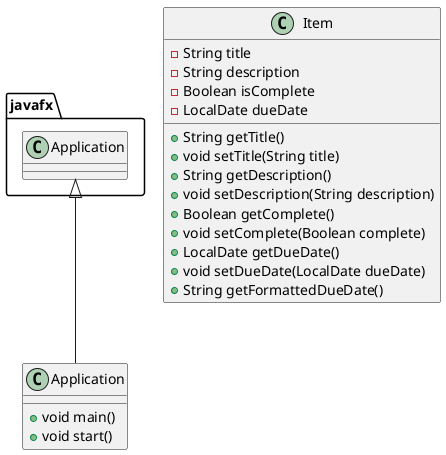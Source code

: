 @startuml

class Application {
+ void main()
+ void start()
}

class Item {
-String title
-String description
-Boolean isComplete
-LocalDate dueDate

+ String getTitle()
+ void setTitle(String title)
+ String getDescription()
+ void setDescription(String description)
+ Boolean getComplete()
+ void setComplete(Boolean complete)
+ LocalDate getDueDate()
+ void setDueDate(LocalDate dueDate)
+ String getFormattedDueDate()
}

javafx.Application <|-- Application
@enduml